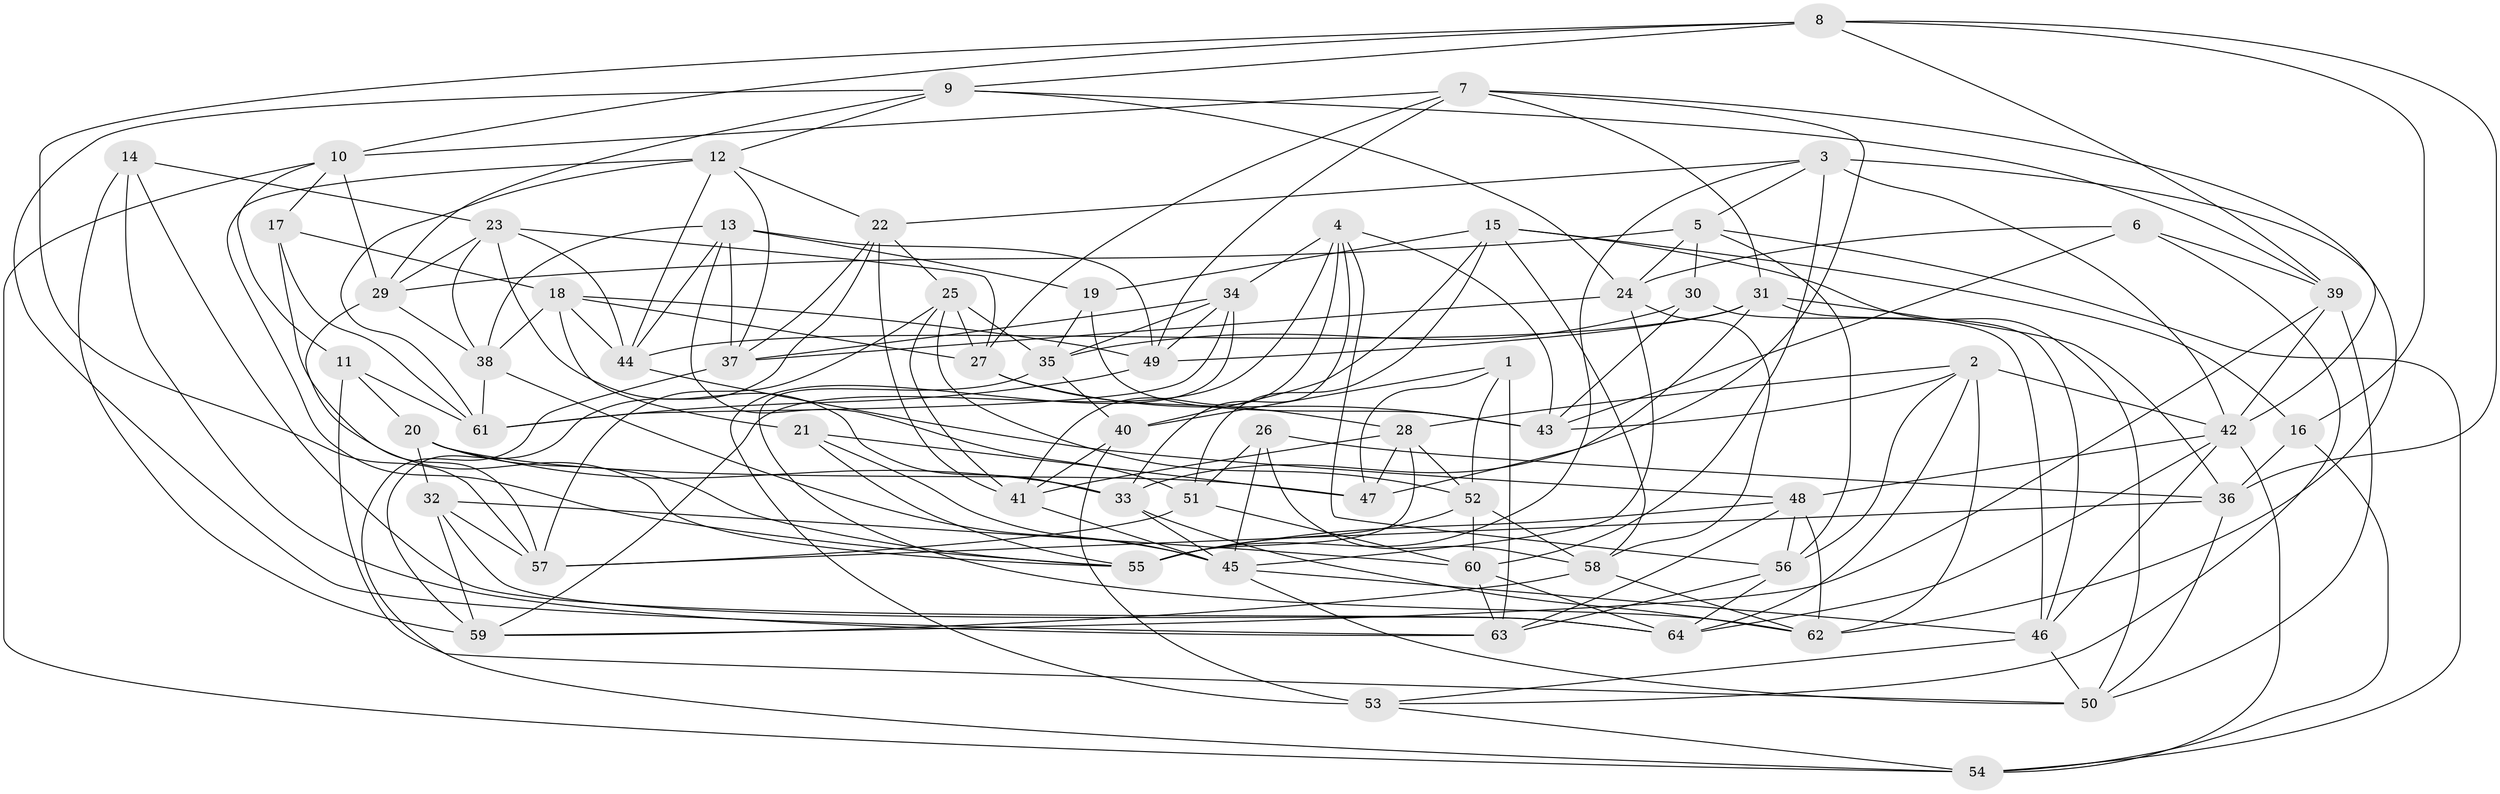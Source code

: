 // original degree distribution, {4: 1.0}
// Generated by graph-tools (version 1.1) at 2025/50/03/09/25 03:50:51]
// undirected, 64 vertices, 182 edges
graph export_dot {
graph [start="1"]
  node [color=gray90,style=filled];
  1;
  2;
  3;
  4;
  5;
  6;
  7;
  8;
  9;
  10;
  11;
  12;
  13;
  14;
  15;
  16;
  17;
  18;
  19;
  20;
  21;
  22;
  23;
  24;
  25;
  26;
  27;
  28;
  29;
  30;
  31;
  32;
  33;
  34;
  35;
  36;
  37;
  38;
  39;
  40;
  41;
  42;
  43;
  44;
  45;
  46;
  47;
  48;
  49;
  50;
  51;
  52;
  53;
  54;
  55;
  56;
  57;
  58;
  59;
  60;
  61;
  62;
  63;
  64;
  1 -- 40 [weight=1.0];
  1 -- 47 [weight=1.0];
  1 -- 52 [weight=1.0];
  1 -- 63 [weight=1.0];
  2 -- 28 [weight=1.0];
  2 -- 42 [weight=1.0];
  2 -- 43 [weight=1.0];
  2 -- 56 [weight=1.0];
  2 -- 62 [weight=1.0];
  2 -- 64 [weight=1.0];
  3 -- 5 [weight=1.0];
  3 -- 22 [weight=1.0];
  3 -- 42 [weight=1.0];
  3 -- 55 [weight=1.0];
  3 -- 60 [weight=1.0];
  3 -- 62 [weight=1.0];
  4 -- 33 [weight=1.0];
  4 -- 34 [weight=1.0];
  4 -- 41 [weight=1.0];
  4 -- 43 [weight=1.0];
  4 -- 56 [weight=1.0];
  4 -- 59 [weight=1.0];
  5 -- 24 [weight=1.0];
  5 -- 29 [weight=1.0];
  5 -- 30 [weight=1.0];
  5 -- 54 [weight=1.0];
  5 -- 56 [weight=1.0];
  6 -- 24 [weight=1.0];
  6 -- 39 [weight=1.0];
  6 -- 43 [weight=1.0];
  6 -- 53 [weight=1.0];
  7 -- 10 [weight=1.0];
  7 -- 27 [weight=1.0];
  7 -- 31 [weight=1.0];
  7 -- 33 [weight=1.0];
  7 -- 42 [weight=1.0];
  7 -- 49 [weight=1.0];
  8 -- 9 [weight=1.0];
  8 -- 10 [weight=1.0];
  8 -- 16 [weight=1.0];
  8 -- 36 [weight=1.0];
  8 -- 39 [weight=1.0];
  8 -- 57 [weight=1.0];
  9 -- 12 [weight=1.0];
  9 -- 24 [weight=1.0];
  9 -- 29 [weight=1.0];
  9 -- 39 [weight=1.0];
  9 -- 63 [weight=1.0];
  10 -- 11 [weight=1.0];
  10 -- 17 [weight=1.0];
  10 -- 29 [weight=1.0];
  10 -- 54 [weight=1.0];
  11 -- 20 [weight=1.0];
  11 -- 50 [weight=1.0];
  11 -- 61 [weight=1.0];
  12 -- 22 [weight=1.0];
  12 -- 37 [weight=1.0];
  12 -- 44 [weight=1.0];
  12 -- 55 [weight=1.0];
  12 -- 61 [weight=1.0];
  13 -- 19 [weight=1.0];
  13 -- 37 [weight=1.0];
  13 -- 38 [weight=1.0];
  13 -- 44 [weight=1.0];
  13 -- 49 [weight=1.0];
  13 -- 51 [weight=1.0];
  14 -- 23 [weight=1.0];
  14 -- 59 [weight=1.0];
  14 -- 63 [weight=1.0];
  14 -- 64 [weight=1.0];
  15 -- 16 [weight=1.0];
  15 -- 19 [weight=1.0];
  15 -- 40 [weight=1.0];
  15 -- 50 [weight=1.0];
  15 -- 51 [weight=1.0];
  15 -- 58 [weight=1.0];
  16 -- 36 [weight=1.0];
  16 -- 54 [weight=1.0];
  17 -- 18 [weight=1.0];
  17 -- 55 [weight=1.0];
  17 -- 61 [weight=1.0];
  18 -- 21 [weight=1.0];
  18 -- 27 [weight=1.0];
  18 -- 38 [weight=1.0];
  18 -- 44 [weight=1.0];
  18 -- 49 [weight=1.0];
  19 -- 35 [weight=1.0];
  19 -- 43 [weight=1.0];
  20 -- 32 [weight=1.0];
  20 -- 33 [weight=1.0];
  20 -- 47 [weight=2.0];
  20 -- 55 [weight=1.0];
  21 -- 45 [weight=1.0];
  21 -- 47 [weight=1.0];
  21 -- 55 [weight=1.0];
  22 -- 25 [weight=1.0];
  22 -- 37 [weight=1.0];
  22 -- 41 [weight=1.0];
  22 -- 59 [weight=1.0];
  23 -- 27 [weight=1.0];
  23 -- 29 [weight=1.0];
  23 -- 33 [weight=1.0];
  23 -- 38 [weight=1.0];
  23 -- 44 [weight=1.0];
  24 -- 37 [weight=1.0];
  24 -- 45 [weight=1.0];
  24 -- 58 [weight=1.0];
  25 -- 27 [weight=1.0];
  25 -- 35 [weight=1.0];
  25 -- 41 [weight=1.0];
  25 -- 52 [weight=1.0];
  25 -- 57 [weight=1.0];
  26 -- 36 [weight=1.0];
  26 -- 45 [weight=1.0];
  26 -- 51 [weight=1.0];
  26 -- 58 [weight=1.0];
  27 -- 28 [weight=1.0];
  27 -- 43 [weight=1.0];
  28 -- 41 [weight=1.0];
  28 -- 47 [weight=1.0];
  28 -- 52 [weight=1.0];
  28 -- 55 [weight=1.0];
  29 -- 38 [weight=1.0];
  29 -- 57 [weight=1.0];
  30 -- 35 [weight=1.0];
  30 -- 43 [weight=1.0];
  30 -- 46 [weight=1.0];
  31 -- 36 [weight=1.0];
  31 -- 44 [weight=1.0];
  31 -- 46 [weight=1.0];
  31 -- 47 [weight=1.0];
  31 -- 49 [weight=1.0];
  32 -- 57 [weight=2.0];
  32 -- 59 [weight=1.0];
  32 -- 60 [weight=1.0];
  32 -- 64 [weight=1.0];
  33 -- 45 [weight=1.0];
  33 -- 62 [weight=1.0];
  34 -- 35 [weight=1.0];
  34 -- 37 [weight=1.0];
  34 -- 49 [weight=1.0];
  34 -- 53 [weight=1.0];
  34 -- 61 [weight=1.0];
  35 -- 40 [weight=1.0];
  35 -- 62 [weight=1.0];
  36 -- 50 [weight=1.0];
  36 -- 57 [weight=1.0];
  37 -- 54 [weight=1.0];
  38 -- 45 [weight=1.0];
  38 -- 61 [weight=1.0];
  39 -- 42 [weight=1.0];
  39 -- 50 [weight=1.0];
  39 -- 59 [weight=1.0];
  40 -- 41 [weight=1.0];
  40 -- 53 [weight=2.0];
  41 -- 45 [weight=1.0];
  42 -- 46 [weight=1.0];
  42 -- 48 [weight=1.0];
  42 -- 54 [weight=1.0];
  42 -- 64 [weight=1.0];
  44 -- 48 [weight=1.0];
  45 -- 46 [weight=1.0];
  45 -- 50 [weight=1.0];
  46 -- 50 [weight=1.0];
  46 -- 53 [weight=1.0];
  48 -- 55 [weight=1.0];
  48 -- 56 [weight=1.0];
  48 -- 62 [weight=1.0];
  48 -- 63 [weight=1.0];
  49 -- 61 [weight=1.0];
  51 -- 57 [weight=2.0];
  51 -- 60 [weight=1.0];
  52 -- 55 [weight=1.0];
  52 -- 58 [weight=1.0];
  52 -- 60 [weight=1.0];
  53 -- 54 [weight=1.0];
  56 -- 63 [weight=1.0];
  56 -- 64 [weight=1.0];
  58 -- 59 [weight=1.0];
  58 -- 62 [weight=1.0];
  60 -- 63 [weight=1.0];
  60 -- 64 [weight=1.0];
}
